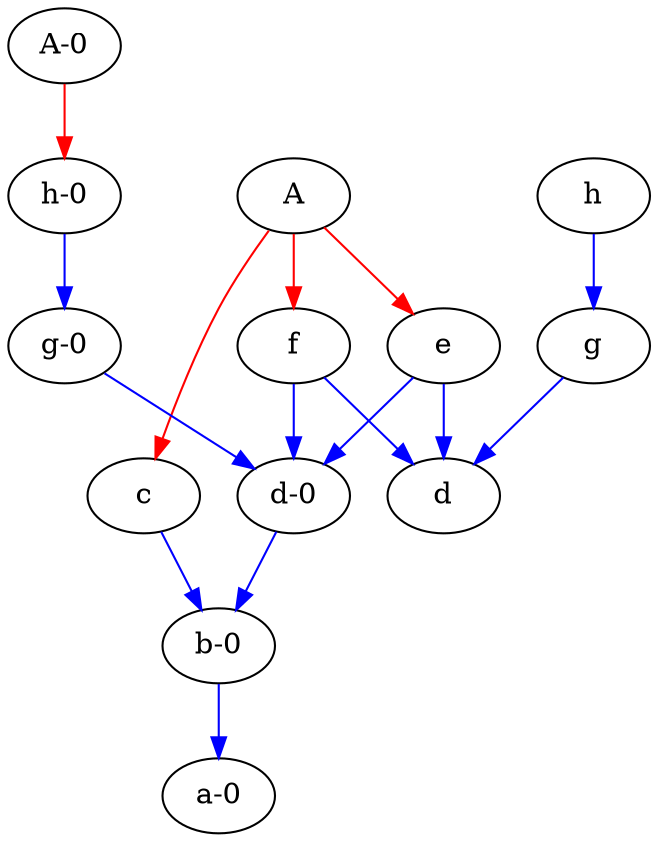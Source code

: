 digraph {
	A
	f
	A -> f [color=red]
	c
	"b-0"
	c -> "b-0" [color=blue]
	A
	e
	A -> e [color=red]
	h
	g
	h -> g [color=blue]
	"h-0"
	"g-0"
	"h-0" -> "g-0" [color=blue]
	f
	d
	f -> d [color=blue]
	"b-0"
	"a-0"
	"b-0" -> "a-0" [color=blue]
	e
	d
	e -> d [color=blue]
	A
	c
	A -> c [color=red]
	"g-0"
	"d-0"
	"g-0" -> "d-0" [color=blue]
	g
	d
	g -> d [color=blue]
	f
	"d-0"
	f -> "d-0" [color=blue]
	"A-0"
	"h-0"
	"A-0" -> "h-0" [color=red]
	"d-0"
	"b-0"
	"d-0" -> "b-0" [color=blue]
	e
	"d-0"
	e -> "d-0" [color=blue]
}
